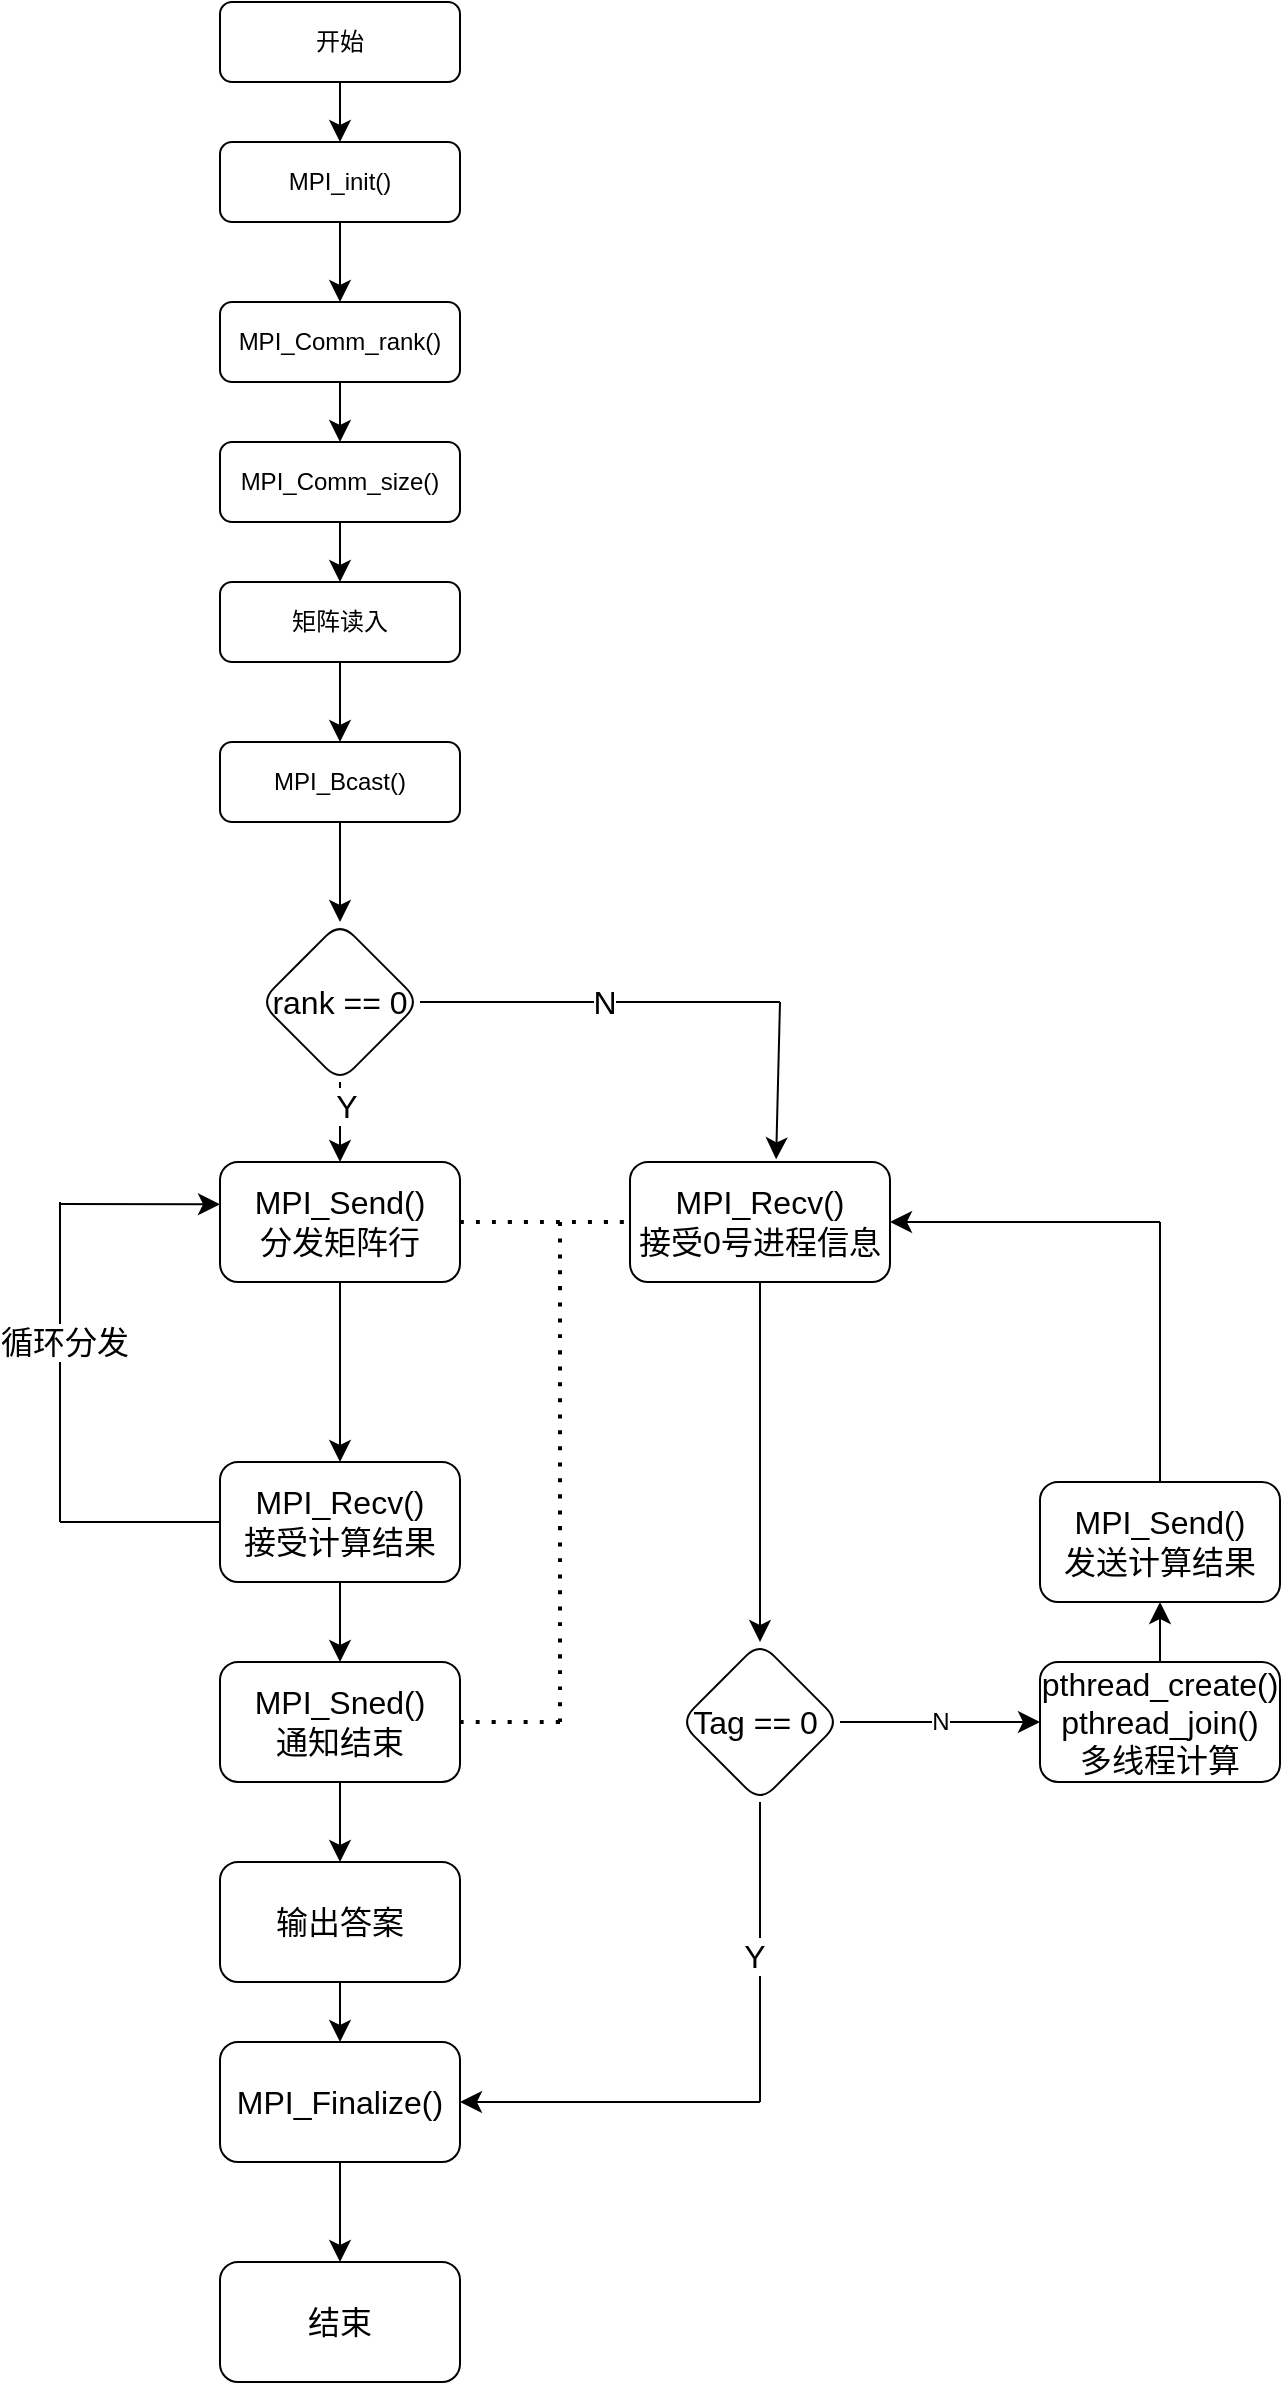 <mxfile version="22.1.3" type="device">
  <diagram id="C5RBs43oDa-KdzZeNtuy" name="Page-1">
    <mxGraphModel dx="2343" dy="1322" grid="1" gridSize="10" guides="1" tooltips="1" connect="1" arrows="1" fold="1" page="1" pageScale="1" pageWidth="827" pageHeight="1169" math="0" shadow="0">
      <root>
        <mxCell id="WIyWlLk6GJQsqaUBKTNV-0" />
        <mxCell id="WIyWlLk6GJQsqaUBKTNV-1" parent="WIyWlLk6GJQsqaUBKTNV-0" />
        <mxCell id="y2yPE-2E8iy_GQuQBq91-1" value="" style="edgeStyle=none;curved=1;rounded=0;orthogonalLoop=1;jettySize=auto;html=1;fontSize=12;startSize=8;endSize=8;" edge="1" parent="WIyWlLk6GJQsqaUBKTNV-1" source="WIyWlLk6GJQsqaUBKTNV-3" target="y2yPE-2E8iy_GQuQBq91-0">
          <mxGeometry relative="1" as="geometry" />
        </mxCell>
        <mxCell id="WIyWlLk6GJQsqaUBKTNV-3" value="开始" style="rounded=1;whiteSpace=wrap;html=1;fontSize=12;glass=0;strokeWidth=1;shadow=0;" parent="WIyWlLk6GJQsqaUBKTNV-1" vertex="1">
          <mxGeometry x="160" y="150" width="120" height="40" as="geometry" />
        </mxCell>
        <mxCell id="y2yPE-2E8iy_GQuQBq91-3" value="" style="edgeStyle=none;curved=1;rounded=0;orthogonalLoop=1;jettySize=auto;html=1;fontSize=12;startSize=8;endSize=8;" edge="1" parent="WIyWlLk6GJQsqaUBKTNV-1" source="y2yPE-2E8iy_GQuQBq91-0" target="y2yPE-2E8iy_GQuQBq91-2">
          <mxGeometry relative="1" as="geometry" />
        </mxCell>
        <mxCell id="y2yPE-2E8iy_GQuQBq91-0" value="MPI_init()" style="rounded=1;whiteSpace=wrap;html=1;fontSize=12;glass=0;strokeWidth=1;shadow=0;" vertex="1" parent="WIyWlLk6GJQsqaUBKTNV-1">
          <mxGeometry x="160" y="220" width="120" height="40" as="geometry" />
        </mxCell>
        <mxCell id="y2yPE-2E8iy_GQuQBq91-5" value="" style="edgeStyle=none;curved=1;rounded=0;orthogonalLoop=1;jettySize=auto;html=1;fontSize=12;startSize=8;endSize=8;" edge="1" parent="WIyWlLk6GJQsqaUBKTNV-1" source="y2yPE-2E8iy_GQuQBq91-2" target="y2yPE-2E8iy_GQuQBq91-4">
          <mxGeometry relative="1" as="geometry" />
        </mxCell>
        <mxCell id="y2yPE-2E8iy_GQuQBq91-2" value="MPI_Comm_rank()" style="rounded=1;whiteSpace=wrap;html=1;fontSize=12;glass=0;strokeWidth=1;shadow=0;" vertex="1" parent="WIyWlLk6GJQsqaUBKTNV-1">
          <mxGeometry x="160" y="300" width="120" height="40" as="geometry" />
        </mxCell>
        <mxCell id="y2yPE-2E8iy_GQuQBq91-7" value="" style="edgeStyle=none;curved=1;rounded=0;orthogonalLoop=1;jettySize=auto;html=1;fontSize=12;startSize=8;endSize=8;" edge="1" parent="WIyWlLk6GJQsqaUBKTNV-1" source="y2yPE-2E8iy_GQuQBq91-4" target="y2yPE-2E8iy_GQuQBq91-6">
          <mxGeometry relative="1" as="geometry" />
        </mxCell>
        <mxCell id="y2yPE-2E8iy_GQuQBq91-4" value="MPI_Comm_size()" style="rounded=1;whiteSpace=wrap;html=1;fontSize=12;glass=0;strokeWidth=1;shadow=0;" vertex="1" parent="WIyWlLk6GJQsqaUBKTNV-1">
          <mxGeometry x="160" y="370" width="120" height="40" as="geometry" />
        </mxCell>
        <mxCell id="y2yPE-2E8iy_GQuQBq91-9" value="" style="edgeStyle=none;curved=1;rounded=0;orthogonalLoop=1;jettySize=auto;html=1;fontSize=12;startSize=8;endSize=8;" edge="1" parent="WIyWlLk6GJQsqaUBKTNV-1" source="y2yPE-2E8iy_GQuQBq91-6" target="y2yPE-2E8iy_GQuQBq91-8">
          <mxGeometry relative="1" as="geometry" />
        </mxCell>
        <mxCell id="y2yPE-2E8iy_GQuQBq91-6" value="矩阵读入" style="rounded=1;whiteSpace=wrap;html=1;fontSize=12;glass=0;strokeWidth=1;shadow=0;" vertex="1" parent="WIyWlLk6GJQsqaUBKTNV-1">
          <mxGeometry x="160" y="440" width="120" height="40" as="geometry" />
        </mxCell>
        <mxCell id="y2yPE-2E8iy_GQuQBq91-11" value="" style="edgeStyle=none;curved=1;rounded=0;orthogonalLoop=1;jettySize=auto;html=1;fontSize=12;startSize=8;endSize=8;" edge="1" parent="WIyWlLk6GJQsqaUBKTNV-1" source="y2yPE-2E8iy_GQuQBq91-8" target="y2yPE-2E8iy_GQuQBq91-10">
          <mxGeometry relative="1" as="geometry" />
        </mxCell>
        <mxCell id="y2yPE-2E8iy_GQuQBq91-8" value="MPI_Bcast()" style="rounded=1;whiteSpace=wrap;html=1;fontSize=12;glass=0;strokeWidth=1;shadow=0;" vertex="1" parent="WIyWlLk6GJQsqaUBKTNV-1">
          <mxGeometry x="160" y="520" width="120" height="40" as="geometry" />
        </mxCell>
        <mxCell id="y2yPE-2E8iy_GQuQBq91-15" value="" style="edgeStyle=none;curved=1;rounded=0;orthogonalLoop=1;jettySize=auto;html=1;fontSize=12;startSize=8;endSize=8;" edge="1" parent="WIyWlLk6GJQsqaUBKTNV-1" source="y2yPE-2E8iy_GQuQBq91-10" target="y2yPE-2E8iy_GQuQBq91-14">
          <mxGeometry relative="1" as="geometry" />
        </mxCell>
        <mxCell id="y2yPE-2E8iy_GQuQBq91-37" value="Y" style="edgeLabel;html=1;align=center;verticalAlign=middle;resizable=0;points=[];fontSize=16;" vertex="1" connectable="0" parent="y2yPE-2E8iy_GQuQBq91-15">
          <mxGeometry x="-0.414" y="3" relative="1" as="geometry">
            <mxPoint as="offset" />
          </mxGeometry>
        </mxCell>
        <mxCell id="y2yPE-2E8iy_GQuQBq91-10" value="rank == 0" style="rhombus;whiteSpace=wrap;html=1;rounded=1;glass=0;strokeWidth=1;shadow=0;fontSize=16;" vertex="1" parent="WIyWlLk6GJQsqaUBKTNV-1">
          <mxGeometry x="180" y="610" width="80" height="80" as="geometry" />
        </mxCell>
        <mxCell id="y2yPE-2E8iy_GQuQBq91-35" value="" style="edgeStyle=none;curved=1;rounded=0;orthogonalLoop=1;jettySize=auto;html=1;fontSize=12;startSize=8;endSize=8;" edge="1" parent="WIyWlLk6GJQsqaUBKTNV-1" source="y2yPE-2E8iy_GQuQBq91-12" target="y2yPE-2E8iy_GQuQBq91-34">
          <mxGeometry relative="1" as="geometry" />
        </mxCell>
        <mxCell id="y2yPE-2E8iy_GQuQBq91-12" value="MPI_Recv()&lt;br&gt;接受0号进程信息" style="whiteSpace=wrap;html=1;fontSize=16;rounded=1;glass=0;strokeWidth=1;shadow=0;" vertex="1" parent="WIyWlLk6GJQsqaUBKTNV-1">
          <mxGeometry x="365" y="730" width="130" height="60" as="geometry" />
        </mxCell>
        <mxCell id="y2yPE-2E8iy_GQuQBq91-17" value="" style="edgeStyle=none;curved=1;rounded=0;orthogonalLoop=1;jettySize=auto;html=1;fontSize=12;startSize=8;endSize=8;" edge="1" parent="WIyWlLk6GJQsqaUBKTNV-1" source="y2yPE-2E8iy_GQuQBq91-14" target="y2yPE-2E8iy_GQuQBq91-16">
          <mxGeometry relative="1" as="geometry" />
        </mxCell>
        <mxCell id="y2yPE-2E8iy_GQuQBq91-14" value="MPI_Send()&lt;br&gt;分发矩阵行" style="whiteSpace=wrap;html=1;fontSize=16;rounded=1;glass=0;strokeWidth=1;shadow=0;" vertex="1" parent="WIyWlLk6GJQsqaUBKTNV-1">
          <mxGeometry x="160" y="730" width="120" height="60" as="geometry" />
        </mxCell>
        <mxCell id="y2yPE-2E8iy_GQuQBq91-27" value="" style="edgeStyle=none;curved=1;rounded=0;orthogonalLoop=1;jettySize=auto;html=1;fontSize=12;startSize=8;endSize=8;" edge="1" parent="WIyWlLk6GJQsqaUBKTNV-1" source="y2yPE-2E8iy_GQuQBq91-16" target="y2yPE-2E8iy_GQuQBq91-26">
          <mxGeometry relative="1" as="geometry" />
        </mxCell>
        <mxCell id="y2yPE-2E8iy_GQuQBq91-16" value="MPI_Recv()&lt;br&gt;接受计算结果" style="whiteSpace=wrap;html=1;fontSize=16;rounded=1;glass=0;strokeWidth=1;shadow=0;" vertex="1" parent="WIyWlLk6GJQsqaUBKTNV-1">
          <mxGeometry x="160" y="880" width="120" height="60" as="geometry" />
        </mxCell>
        <mxCell id="y2yPE-2E8iy_GQuQBq91-21" value="" style="endArrow=none;html=1;rounded=0;fontSize=12;startSize=8;endSize=8;curved=1;exitX=0;exitY=0.5;exitDx=0;exitDy=0;" edge="1" parent="WIyWlLk6GJQsqaUBKTNV-1" source="y2yPE-2E8iy_GQuQBq91-16">
          <mxGeometry width="50" height="50" relative="1" as="geometry">
            <mxPoint x="230" y="850" as="sourcePoint" />
            <mxPoint x="80" y="910" as="targetPoint" />
          </mxGeometry>
        </mxCell>
        <mxCell id="y2yPE-2E8iy_GQuQBq91-22" value="" style="endArrow=none;html=1;rounded=0;fontSize=12;startSize=8;endSize=8;curved=1;" edge="1" parent="WIyWlLk6GJQsqaUBKTNV-1">
          <mxGeometry width="50" height="50" relative="1" as="geometry">
            <mxPoint x="80" y="910" as="sourcePoint" />
            <mxPoint x="80" y="750" as="targetPoint" />
          </mxGeometry>
        </mxCell>
        <mxCell id="y2yPE-2E8iy_GQuQBq91-24" value="循环分发" style="edgeLabel;html=1;align=center;verticalAlign=middle;resizable=0;points=[];fontSize=16;" vertex="1" connectable="0" parent="y2yPE-2E8iy_GQuQBq91-22">
          <mxGeometry x="0.122" y="-2" relative="1" as="geometry">
            <mxPoint as="offset" />
          </mxGeometry>
        </mxCell>
        <mxCell id="y2yPE-2E8iy_GQuQBq91-23" value="" style="endArrow=classic;html=1;rounded=0;fontSize=12;startSize=8;endSize=8;curved=1;entryX=0.011;entryY=0.372;entryDx=0;entryDy=0;entryPerimeter=0;" edge="1" parent="WIyWlLk6GJQsqaUBKTNV-1">
          <mxGeometry width="50" height="50" relative="1" as="geometry">
            <mxPoint x="80" y="751" as="sourcePoint" />
            <mxPoint x="160" y="751.16" as="targetPoint" />
          </mxGeometry>
        </mxCell>
        <mxCell id="y2yPE-2E8iy_GQuQBq91-29" value="" style="edgeStyle=none;curved=1;rounded=0;orthogonalLoop=1;jettySize=auto;html=1;fontSize=12;startSize=8;endSize=8;" edge="1" parent="WIyWlLk6GJQsqaUBKTNV-1" source="y2yPE-2E8iy_GQuQBq91-26" target="y2yPE-2E8iy_GQuQBq91-28">
          <mxGeometry relative="1" as="geometry" />
        </mxCell>
        <mxCell id="y2yPE-2E8iy_GQuQBq91-26" value="MPI_Sned()&lt;br&gt;通知结束" style="whiteSpace=wrap;html=1;fontSize=16;rounded=1;glass=0;strokeWidth=1;shadow=0;" vertex="1" parent="WIyWlLk6GJQsqaUBKTNV-1">
          <mxGeometry x="160" y="980" width="120" height="60" as="geometry" />
        </mxCell>
        <mxCell id="y2yPE-2E8iy_GQuQBq91-31" value="" style="edgeStyle=none;curved=1;rounded=0;orthogonalLoop=1;jettySize=auto;html=1;fontSize=12;startSize=8;endSize=8;" edge="1" parent="WIyWlLk6GJQsqaUBKTNV-1" source="y2yPE-2E8iy_GQuQBq91-28" target="y2yPE-2E8iy_GQuQBq91-30">
          <mxGeometry relative="1" as="geometry" />
        </mxCell>
        <mxCell id="y2yPE-2E8iy_GQuQBq91-28" value="输出答案" style="whiteSpace=wrap;html=1;fontSize=16;rounded=1;glass=0;strokeWidth=1;shadow=0;" vertex="1" parent="WIyWlLk6GJQsqaUBKTNV-1">
          <mxGeometry x="160" y="1080" width="120" height="60" as="geometry" />
        </mxCell>
        <mxCell id="y2yPE-2E8iy_GQuQBq91-54" value="" style="edgeStyle=none;curved=1;rounded=0;orthogonalLoop=1;jettySize=auto;html=1;fontSize=12;startSize=8;endSize=8;" edge="1" parent="WIyWlLk6GJQsqaUBKTNV-1" source="y2yPE-2E8iy_GQuQBq91-30" target="y2yPE-2E8iy_GQuQBq91-53">
          <mxGeometry relative="1" as="geometry" />
        </mxCell>
        <mxCell id="y2yPE-2E8iy_GQuQBq91-30" value="MPI_Finalize()" style="whiteSpace=wrap;html=1;fontSize=16;rounded=1;glass=0;strokeWidth=1;shadow=0;" vertex="1" parent="WIyWlLk6GJQsqaUBKTNV-1">
          <mxGeometry x="160" y="1170" width="120" height="60" as="geometry" />
        </mxCell>
        <mxCell id="y2yPE-2E8iy_GQuQBq91-32" value="" style="endArrow=none;html=1;rounded=0;fontSize=12;startSize=8;endSize=8;curved=1;exitX=1;exitY=0.5;exitDx=0;exitDy=0;" edge="1" parent="WIyWlLk6GJQsqaUBKTNV-1" source="y2yPE-2E8iy_GQuQBq91-10">
          <mxGeometry width="50" height="50" relative="1" as="geometry">
            <mxPoint x="390" y="830" as="sourcePoint" />
            <mxPoint x="440" y="650" as="targetPoint" />
          </mxGeometry>
        </mxCell>
        <mxCell id="y2yPE-2E8iy_GQuQBq91-36" value="N" style="edgeLabel;html=1;align=center;verticalAlign=middle;resizable=0;points=[];fontSize=16;" vertex="1" connectable="0" parent="y2yPE-2E8iy_GQuQBq91-32">
          <mxGeometry x="0.019" relative="1" as="geometry">
            <mxPoint as="offset" />
          </mxGeometry>
        </mxCell>
        <mxCell id="y2yPE-2E8iy_GQuQBq91-33" value="" style="endArrow=classic;html=1;rounded=0;fontSize=12;startSize=8;endSize=8;curved=1;entryX=0.562;entryY=-0.022;entryDx=0;entryDy=0;entryPerimeter=0;" edge="1" parent="WIyWlLk6GJQsqaUBKTNV-1" target="y2yPE-2E8iy_GQuQBq91-12">
          <mxGeometry width="50" height="50" relative="1" as="geometry">
            <mxPoint x="440" y="650" as="sourcePoint" />
            <mxPoint x="440" y="720" as="targetPoint" />
          </mxGeometry>
        </mxCell>
        <mxCell id="y2yPE-2E8iy_GQuQBq91-42" value="N" style="edgeStyle=none;curved=1;rounded=0;orthogonalLoop=1;jettySize=auto;html=1;fontSize=12;startSize=8;endSize=8;" edge="1" parent="WIyWlLk6GJQsqaUBKTNV-1" source="y2yPE-2E8iy_GQuQBq91-34" target="y2yPE-2E8iy_GQuQBq91-41">
          <mxGeometry relative="1" as="geometry" />
        </mxCell>
        <mxCell id="y2yPE-2E8iy_GQuQBq91-34" value="Tag == 0&amp;nbsp;" style="rhombus;whiteSpace=wrap;html=1;fontSize=16;rounded=1;glass=0;strokeWidth=1;shadow=0;" vertex="1" parent="WIyWlLk6GJQsqaUBKTNV-1">
          <mxGeometry x="390" y="970" width="80" height="80" as="geometry" />
        </mxCell>
        <mxCell id="y2yPE-2E8iy_GQuQBq91-38" value="" style="endArrow=none;html=1;rounded=0;fontSize=12;startSize=8;endSize=8;curved=1;entryX=0.5;entryY=1;entryDx=0;entryDy=0;" edge="1" parent="WIyWlLk6GJQsqaUBKTNV-1" target="y2yPE-2E8iy_GQuQBq91-34">
          <mxGeometry width="50" height="50" relative="1" as="geometry">
            <mxPoint x="430" y="1200" as="sourcePoint" />
            <mxPoint x="350" y="860" as="targetPoint" />
          </mxGeometry>
        </mxCell>
        <mxCell id="y2yPE-2E8iy_GQuQBq91-52" value="Y" style="edgeLabel;html=1;align=center;verticalAlign=middle;resizable=0;points=[];fontSize=16;" vertex="1" connectable="0" parent="y2yPE-2E8iy_GQuQBq91-38">
          <mxGeometry x="-0.027" y="3" relative="1" as="geometry">
            <mxPoint as="offset" />
          </mxGeometry>
        </mxCell>
        <mxCell id="y2yPE-2E8iy_GQuQBq91-39" value="" style="endArrow=classic;html=1;rounded=0;fontSize=12;startSize=8;endSize=8;curved=1;entryX=1;entryY=0.5;entryDx=0;entryDy=0;" edge="1" parent="WIyWlLk6GJQsqaUBKTNV-1" target="y2yPE-2E8iy_GQuQBq91-30">
          <mxGeometry width="50" height="50" relative="1" as="geometry">
            <mxPoint x="430" y="1200" as="sourcePoint" />
            <mxPoint x="350" y="860" as="targetPoint" />
          </mxGeometry>
        </mxCell>
        <mxCell id="y2yPE-2E8iy_GQuQBq91-40" value="" style="endArrow=none;dashed=1;html=1;dashPattern=1 3;strokeWidth=2;rounded=0;fontSize=12;startSize=8;endSize=8;curved=1;exitX=1;exitY=0.5;exitDx=0;exitDy=0;entryX=0;entryY=0.5;entryDx=0;entryDy=0;" edge="1" parent="WIyWlLk6GJQsqaUBKTNV-1" source="y2yPE-2E8iy_GQuQBq91-14" target="y2yPE-2E8iy_GQuQBq91-12">
          <mxGeometry width="50" height="50" relative="1" as="geometry">
            <mxPoint x="400" y="880" as="sourcePoint" />
            <mxPoint x="450" y="830" as="targetPoint" />
          </mxGeometry>
        </mxCell>
        <mxCell id="y2yPE-2E8iy_GQuQBq91-44" value="" style="edgeStyle=none;curved=1;rounded=0;orthogonalLoop=1;jettySize=auto;html=1;fontSize=12;startSize=8;endSize=8;" edge="1" parent="WIyWlLk6GJQsqaUBKTNV-1" source="y2yPE-2E8iy_GQuQBq91-41" target="y2yPE-2E8iy_GQuQBq91-43">
          <mxGeometry relative="1" as="geometry" />
        </mxCell>
        <mxCell id="y2yPE-2E8iy_GQuQBq91-41" value="pthread_create()&lt;br&gt;pthread_join()&lt;br&gt;多线程计算" style="whiteSpace=wrap;html=1;fontSize=16;rounded=1;glass=0;strokeWidth=1;shadow=0;" vertex="1" parent="WIyWlLk6GJQsqaUBKTNV-1">
          <mxGeometry x="570" y="980" width="120" height="60" as="geometry" />
        </mxCell>
        <mxCell id="y2yPE-2E8iy_GQuQBq91-43" value="MPI_Send()&lt;br&gt;发送计算结果" style="whiteSpace=wrap;html=1;fontSize=16;rounded=1;glass=0;strokeWidth=1;shadow=0;" vertex="1" parent="WIyWlLk6GJQsqaUBKTNV-1">
          <mxGeometry x="570" y="890" width="120" height="60" as="geometry" />
        </mxCell>
        <mxCell id="y2yPE-2E8iy_GQuQBq91-48" value="" style="endArrow=none;html=1;rounded=0;fontSize=12;startSize=8;endSize=8;curved=1;exitX=0.5;exitY=0;exitDx=0;exitDy=0;" edge="1" parent="WIyWlLk6GJQsqaUBKTNV-1" source="y2yPE-2E8iy_GQuQBq91-43">
          <mxGeometry width="50" height="50" relative="1" as="geometry">
            <mxPoint x="470" y="880" as="sourcePoint" />
            <mxPoint x="630" y="760" as="targetPoint" />
          </mxGeometry>
        </mxCell>
        <mxCell id="y2yPE-2E8iy_GQuQBq91-49" value="" style="endArrow=classic;html=1;rounded=0;fontSize=12;startSize=8;endSize=8;curved=1;entryX=1;entryY=0.5;entryDx=0;entryDy=0;" edge="1" parent="WIyWlLk6GJQsqaUBKTNV-1" target="y2yPE-2E8iy_GQuQBq91-12">
          <mxGeometry width="50" height="50" relative="1" as="geometry">
            <mxPoint x="630" y="760" as="sourcePoint" />
            <mxPoint x="520" y="830" as="targetPoint" />
          </mxGeometry>
        </mxCell>
        <mxCell id="y2yPE-2E8iy_GQuQBq91-50" value="" style="endArrow=none;dashed=1;html=1;dashPattern=1 3;strokeWidth=2;rounded=0;fontSize=12;startSize=8;endSize=8;curved=1;exitX=1;exitY=0.5;exitDx=0;exitDy=0;" edge="1" parent="WIyWlLk6GJQsqaUBKTNV-1" source="y2yPE-2E8iy_GQuQBq91-26">
          <mxGeometry width="50" height="50" relative="1" as="geometry">
            <mxPoint x="450" y="750" as="sourcePoint" />
            <mxPoint x="330" y="1010" as="targetPoint" />
          </mxGeometry>
        </mxCell>
        <mxCell id="y2yPE-2E8iy_GQuQBq91-51" value="" style="endArrow=none;dashed=1;html=1;dashPattern=1 3;strokeWidth=2;rounded=0;fontSize=12;startSize=8;endSize=8;curved=1;" edge="1" parent="WIyWlLk6GJQsqaUBKTNV-1">
          <mxGeometry width="50" height="50" relative="1" as="geometry">
            <mxPoint x="330" y="1010" as="sourcePoint" />
            <mxPoint x="330" y="760" as="targetPoint" />
          </mxGeometry>
        </mxCell>
        <mxCell id="y2yPE-2E8iy_GQuQBq91-53" value="结束" style="whiteSpace=wrap;html=1;fontSize=16;rounded=1;glass=0;strokeWidth=1;shadow=0;" vertex="1" parent="WIyWlLk6GJQsqaUBKTNV-1">
          <mxGeometry x="160" y="1280" width="120" height="60" as="geometry" />
        </mxCell>
      </root>
    </mxGraphModel>
  </diagram>
</mxfile>
